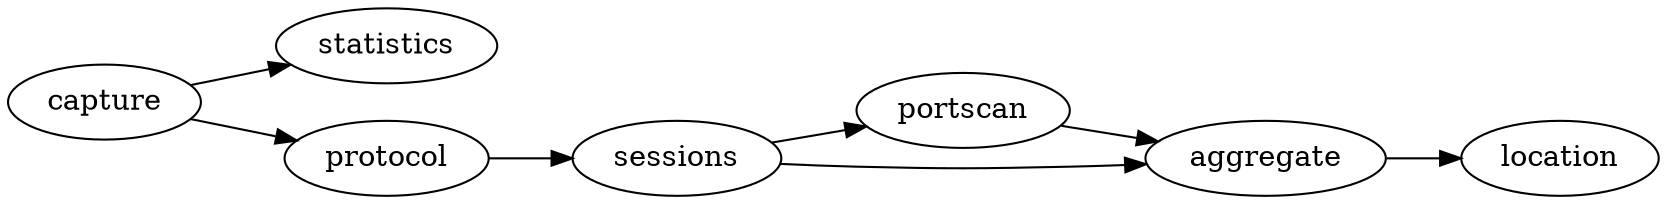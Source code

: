 digraph flow {
    rankdir="LR";
    capture -> statistics;
    capture -> protocol -> sessions -> portscan -> aggregate -> location;
    sessions -> aggregate;
}
